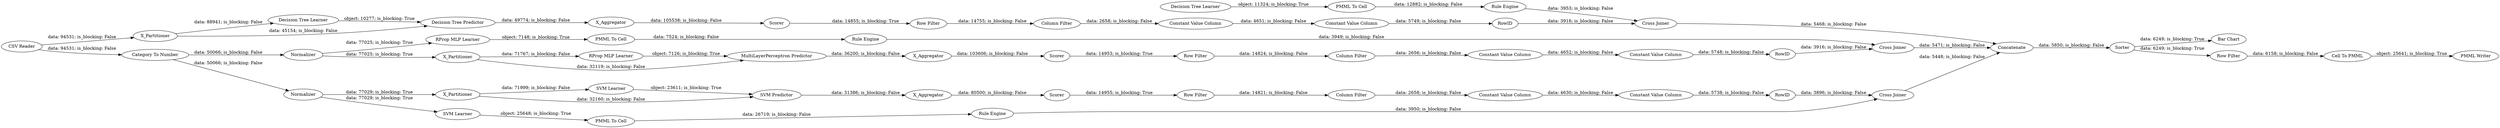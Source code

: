 digraph {
	"2829540457782859100_38" [label="Cross Joiner"]
	"-1438590048078763996_290" [label="Constant Value Column"]
	"6245183007238132317_31" [label="SVM Learner"]
	"-1438590048078763996_294" [label="Column Filter"]
	"6032240178583503180_34" [label="PMML To Cell"]
	"-3156231263583918661_292" [label="Constant Value Column"]
	"3908314735523881996_60" [label=Concatenate]
	"6272747308078692158_34" [label="Rule Engine"]
	"944757598501911458_32" [label="MultiLayerPerceptron Predictor"]
	"-1438590048078763996_293" [label=RowID]
	"5541011597368322721_292" [label="Constant Value Column"]
	"2829540457782859100_31" [label="Decision Tree Learner"]
	"2829540457782859100_7" [label=X_Aggregator]
	"6272747308078692158_28" [label="PMML To Cell"]
	"944757598501911458_38" [label="Cross Joiner"]
	"6245183007238132317_39" [label="Cross Joiner"]
	"6272747308078692158_33" [label="Decision Tree Learner"]
	"944757598501911458_39" [label=Normalizer]
	"-9066994949619437253_22" [label="PMML To Cell"]
	"-3156231263583918661_290" [label="Constant Value Column"]
	"944757598501911458_40" [label=Scorer]
	"6245183007238132317_32" [label="SVM Predictor"]
	"5541011597368322721_293" [label=RowID]
	"-9066994949619437253_34" [label="Rule Engine"]
	"-3156231263583918661_293" [label=RowID]
	"-3156231263583918661_9" [label="Row Filter"]
	"2829540457782859100_2" [label=X_Partitioner]
	"2829540457782859100_39" [label=Scorer]
	"6245183007238132317_41" [label=Scorer]
	"-1438590048078763996_292" [label="Constant Value Column"]
	"6032240178583503180_33" [label="SVM Learner"]
	"-3156231263583918661_294" [label="Column Filter"]
	"6245183007238132317_2" [label=X_Partitioner]
	"5541011597368322721_290" [label="Constant Value Column"]
	"3908314735523881996_58" [label="Category To Number"]
	"944757598501911458_31" [label="RProp MLP Learner"]
	"-9066994949619437253_35" [label="RProp MLP Learner"]
	"944757598501911458_2" [label=X_Partitioner]
	"2829540457782859100_32" [label="Decision Tree Predictor"]
	"5541011597368322721_294" [label="Column Filter"]
	"6245183007238132317_7" [label=X_Aggregator]
	"3908314735523881996_54" [label="Cell To PMML"]
	"3908314735523881996_62" [label="CSV Reader"]
	"6245183007238132317_40" [label=Normalizer]
	"-1438590048078763996_9" [label="Row Filter"]
	"3908314735523881996_59" [label="Bar Chart"]
	"5541011597368322721_9" [label="Row Filter"]
	"944757598501911458_7" [label=X_Aggregator]
	"6032240178583503180_35" [label="Rule Engine"]
	"3908314735523881996_52" [label=Sorter]
	"3908314735523881996_53" [label="Row Filter"]
	"3908314735523881996_61" [label="PMML Writer"]
	"6245183007238132317_40" -> "6245183007238132317_2" [label="data: 77029; is_blocking: True"]
	"3908314735523881996_54" -> "3908314735523881996_61" [label="object: 25641; is_blocking: True"]
	"944757598501911458_32" -> "944757598501911458_7" [label="data: 36200; is_blocking: False"]
	"944757598501911458_38" -> "3908314735523881996_60" [label="data: 5471; is_blocking: False"]
	"944757598501911458_39" -> "944757598501911458_2" [label="data: 77025; is_blocking: True"]
	"2829540457782859100_38" -> "3908314735523881996_60" [label="data: 5468; is_blocking: False"]
	"-3156231263583918661_294" -> "-3156231263583918661_290" [label="data: 2656; is_blocking: False"]
	"2829540457782859100_32" -> "2829540457782859100_7" [label="data: 49774; is_blocking: False"]
	"6272747308078692158_28" -> "6272747308078692158_34" [label="data: 12882; is_blocking: False"]
	"2829540457782859100_31" -> "2829540457782859100_32" [label="object: 10277; is_blocking: True"]
	"-3156231263583918661_290" -> "-3156231263583918661_292" [label="data: 4652; is_blocking: False"]
	"3908314735523881996_60" -> "3908314735523881996_52" [label="data: 5850; is_blocking: False"]
	"-9066994949619437253_35" -> "-9066994949619437253_22" [label="object: 7148; is_blocking: True"]
	"944757598501911458_2" -> "944757598501911458_31" [label="data: 71767; is_blocking: False"]
	"944757598501911458_40" -> "-3156231263583918661_9" [label="data: 14953; is_blocking: True"]
	"944757598501911458_2" -> "944757598501911458_32" [label="data: 32119; is_blocking: False"]
	"6245183007238132317_32" -> "6245183007238132317_7" [label="data: 31386; is_blocking: False"]
	"3908314735523881996_58" -> "944757598501911458_39" [label="data: 50066; is_blocking: False"]
	"5541011597368322721_292" -> "5541011597368322721_293" [label="data: 5738; is_blocking: False"]
	"2829540457782859100_7" -> "2829540457782859100_39" [label="data: 105538; is_blocking: False"]
	"944757598501911458_31" -> "944757598501911458_32" [label="object: 7126; is_blocking: True"]
	"6032240178583503180_34" -> "6032240178583503180_35" [label="data: 26719; is_blocking: False"]
	"2829540457782859100_39" -> "-1438590048078763996_9" [label="data: 14855; is_blocking: True"]
	"3908314735523881996_52" -> "3908314735523881996_53" [label="data: 6249; is_blocking: True"]
	"-1438590048078763996_9" -> "-1438590048078763996_294" [label="data: 14755; is_blocking: False"]
	"-1438590048078763996_292" -> "-1438590048078763996_293" [label="data: 5749; is_blocking: False"]
	"3908314735523881996_52" -> "3908314735523881996_59" [label="data: 6249; is_blocking: True"]
	"3908314735523881996_58" -> "6245183007238132317_40" [label="data: 50066; is_blocking: False"]
	"-3156231263583918661_9" -> "-3156231263583918661_294" [label="data: 14824; is_blocking: False"]
	"6245183007238132317_41" -> "5541011597368322721_9" [label="data: 14955; is_blocking: True"]
	"2829540457782859100_2" -> "2829540457782859100_31" [label="data: 88941; is_blocking: False"]
	"3908314735523881996_53" -> "3908314735523881996_54" [label="data: 6158; is_blocking: False"]
	"3908314735523881996_62" -> "3908314735523881996_58" [label="data: 94531; is_blocking: False"]
	"944757598501911458_39" -> "-9066994949619437253_35" [label="data: 77025; is_blocking: True"]
	"6032240178583503180_35" -> "6245183007238132317_39" [label="data: 3950; is_blocking: False"]
	"6245183007238132317_40" -> "6032240178583503180_33" [label="data: 77029; is_blocking: True"]
	"2829540457782859100_2" -> "2829540457782859100_32" [label="data: 45154; is_blocking: False"]
	"6245183007238132317_39" -> "3908314735523881996_60" [label="data: 5448; is_blocking: False"]
	"3908314735523881996_62" -> "2829540457782859100_2" [label="data: 94531; is_blocking: False"]
	"-3156231263583918661_293" -> "944757598501911458_38" [label="data: 3916; is_blocking: False"]
	"-3156231263583918661_292" -> "-3156231263583918661_293" [label="data: 5748; is_blocking: False"]
	"-1438590048078763996_293" -> "2829540457782859100_38" [label="data: 3916; is_blocking: False"]
	"6032240178583503180_33" -> "6032240178583503180_34" [label="object: 25648; is_blocking: True"]
	"944757598501911458_7" -> "944757598501911458_40" [label="data: 103606; is_blocking: False"]
	"5541011597368322721_294" -> "5541011597368322721_290" [label="data: 2658; is_blocking: False"]
	"5541011597368322721_290" -> "5541011597368322721_292" [label="data: 4630; is_blocking: False"]
	"-9066994949619437253_34" -> "944757598501911458_38" [label="data: 3949; is_blocking: False"]
	"6245183007238132317_2" -> "6245183007238132317_32" [label="data: 32160; is_blocking: False"]
	"-9066994949619437253_22" -> "-9066994949619437253_34" [label="data: 7524; is_blocking: False"]
	"-1438590048078763996_290" -> "-1438590048078763996_292" [label="data: 4651; is_blocking: False"]
	"6245183007238132317_7" -> "6245183007238132317_41" [label="data: 80500; is_blocking: False"]
	"-1438590048078763996_294" -> "-1438590048078763996_290" [label="data: 2658; is_blocking: False"]
	"6272747308078692158_33" -> "6272747308078692158_28" [label="object: 11324; is_blocking: True"]
	"5541011597368322721_9" -> "5541011597368322721_294" [label="data: 14821; is_blocking: False"]
	"5541011597368322721_293" -> "6245183007238132317_39" [label="data: 3896; is_blocking: False"]
	"6245183007238132317_2" -> "6245183007238132317_31" [label="data: 71999; is_blocking: False"]
	"6272747308078692158_34" -> "2829540457782859100_38" [label="data: 3953; is_blocking: False"]
	"6245183007238132317_31" -> "6245183007238132317_32" [label="object: 23611; is_blocking: True"]
	rankdir=LR
}
